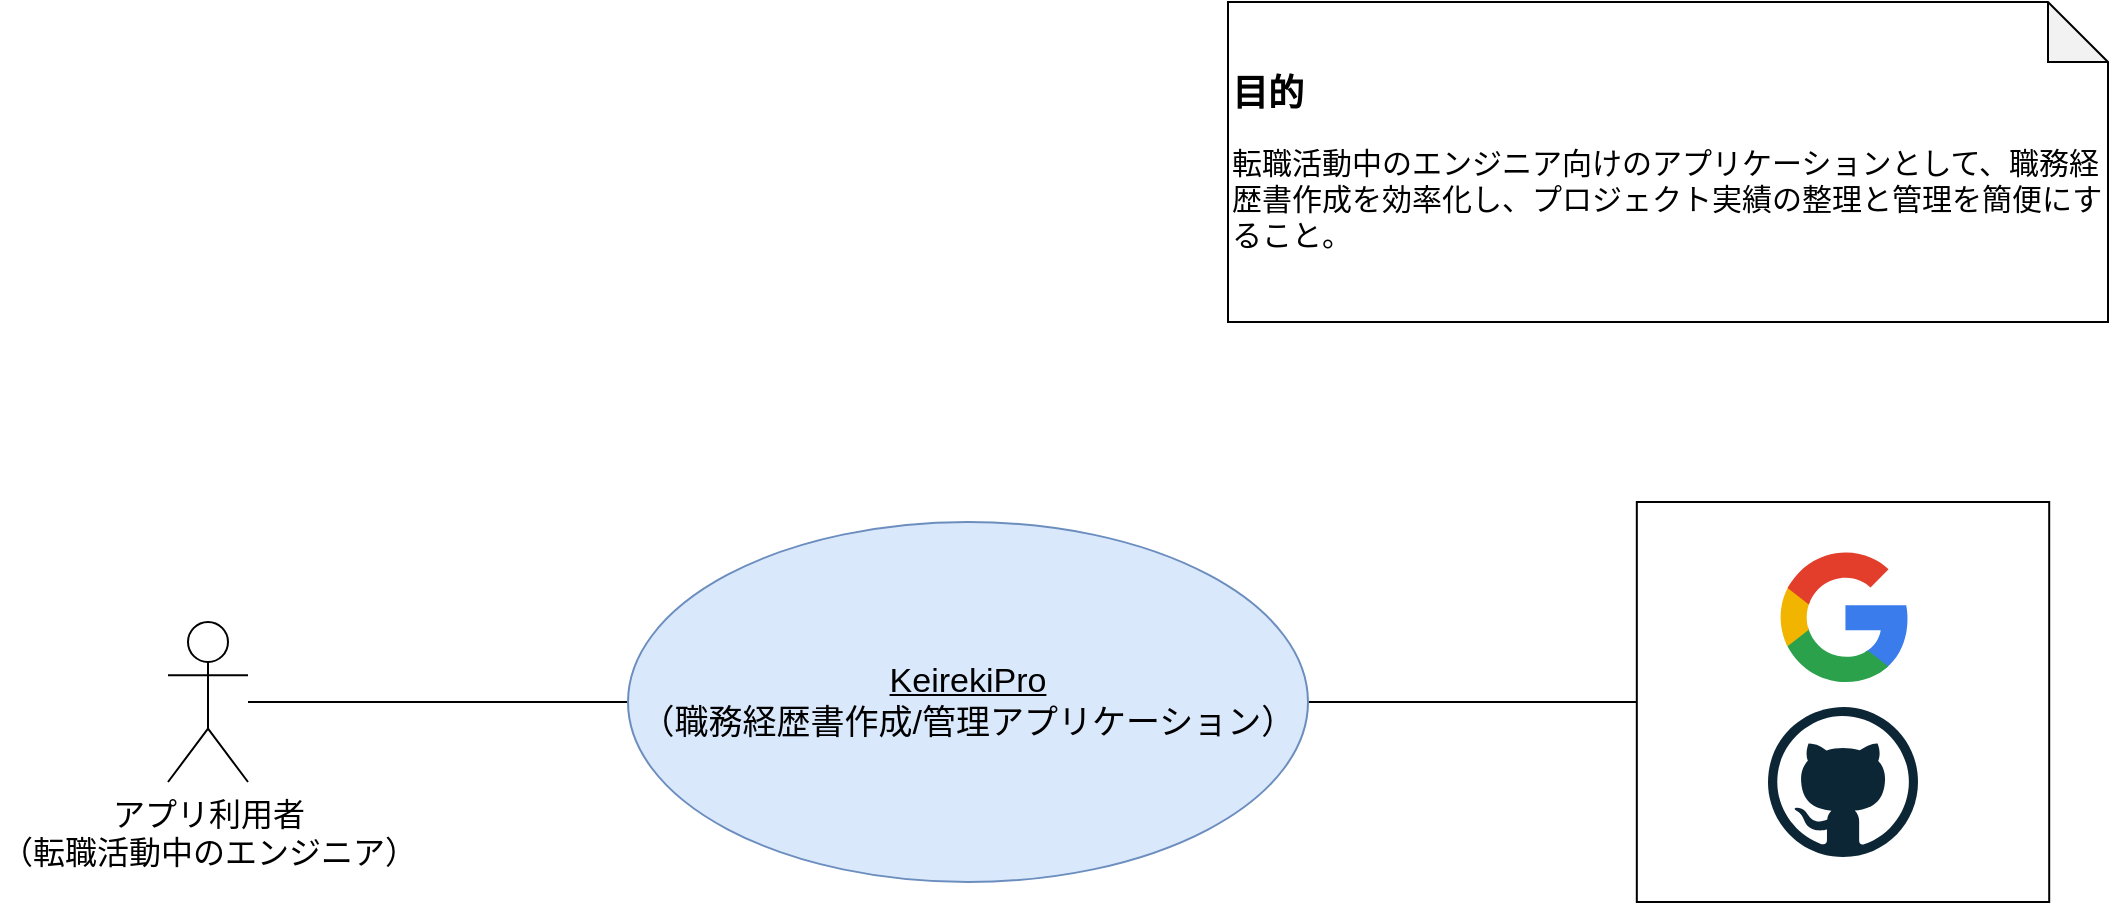 <mxfile version="25.0.2">
  <diagram name="ページ1" id="ulFcWuP56dGjDSRcW06h">
    <mxGraphModel dx="1434" dy="854" grid="1" gridSize="10" guides="1" tooltips="1" connect="1" arrows="1" fold="1" page="1" pageScale="1" pageWidth="1169" pageHeight="827" math="0" shadow="0">
      <root>
        <mxCell id="0" />
        <mxCell id="1" parent="0" />
        <mxCell id="nzXv2vHUnCRcOKkLt2oP-5" value="" style="group" vertex="1" connectable="0" parent="1">
          <mxGeometry x="130" y="120" width="970" height="400" as="geometry" />
        </mxCell>
        <mxCell id="nzXv2vHUnCRcOKkLt2oP-4" style="edgeStyle=orthogonalEdgeStyle;rounded=0;orthogonalLoop=1;jettySize=auto;html=1;entryX=0;entryY=0.5;entryDx=0;entryDy=0;endArrow=none;endFill=0;" edge="1" parent="nzXv2vHUnCRcOKkLt2oP-5" source="nzXv2vHUnCRcOKkLt2oP-1" target="nzXv2vHUnCRcOKkLt2oP-3">
          <mxGeometry relative="1" as="geometry" />
        </mxCell>
        <mxCell id="nzXv2vHUnCRcOKkLt2oP-1" value="&lt;font style=&quot;font-size: 16px;&quot;&gt;アプリ利用者&lt;br&gt;（転職活動中のエンジニア）&lt;/font&gt;" style="shape=umlActor;verticalLabelPosition=bottom;verticalAlign=top;html=1;outlineConnect=0;" vertex="1" parent="nzXv2vHUnCRcOKkLt2oP-5">
          <mxGeometry y="260" width="40" height="80" as="geometry" />
        </mxCell>
        <mxCell id="nzXv2vHUnCRcOKkLt2oP-2" value="&lt;b&gt;&lt;font style=&quot;&quot;&gt;&lt;font style=&quot;font-size: 18px;&quot;&gt;目的&lt;/font&gt;&lt;br&gt;&lt;br&gt;&lt;/font&gt;&lt;/b&gt;&lt;div&gt;&lt;font style=&quot;font-size: 15px;&quot;&gt;転職活動中のエンジニア向けのアプリケーションとして、職務経歴書作成を効率化し、プロジェクト実績の整理と管理を簡便にすること。&lt;/font&gt;&lt;b&gt;&lt;br&gt;&lt;/b&gt;&lt;/div&gt;" style="shape=note;whiteSpace=wrap;html=1;backgroundOutline=1;darkOpacity=0.05;align=left;" vertex="1" parent="nzXv2vHUnCRcOKkLt2oP-5">
          <mxGeometry x="530" y="-50" width="440" height="160" as="geometry" />
        </mxCell>
        <mxCell id="nzXv2vHUnCRcOKkLt2oP-10" style="edgeStyle=orthogonalEdgeStyle;rounded=0;orthogonalLoop=1;jettySize=auto;html=1;exitX=1;exitY=0.5;exitDx=0;exitDy=0;entryX=0;entryY=0.5;entryDx=0;entryDy=0;endArrow=none;endFill=0;" edge="1" parent="nzXv2vHUnCRcOKkLt2oP-5" source="nzXv2vHUnCRcOKkLt2oP-3" target="nzXv2vHUnCRcOKkLt2oP-9">
          <mxGeometry relative="1" as="geometry" />
        </mxCell>
        <mxCell id="nzXv2vHUnCRcOKkLt2oP-3" value="&lt;font style=&quot;font-size: 17px;&quot;&gt;&lt;u&gt;KeirekiPro&lt;/u&gt;&lt;br&gt;（職務経歴書作成/管理アプリケーション）&lt;/font&gt;" style="ellipse;whiteSpace=wrap;html=1;fillColor=#dae8fc;strokeColor=#6c8ebf;" vertex="1" parent="nzXv2vHUnCRcOKkLt2oP-5">
          <mxGeometry x="230" y="210" width="340" height="180" as="geometry" />
        </mxCell>
        <mxCell id="nzXv2vHUnCRcOKkLt2oP-9" value="" style="rounded=0;whiteSpace=wrap;html=1;fillColor=none;aspect=fixed;" vertex="1" parent="nzXv2vHUnCRcOKkLt2oP-5">
          <mxGeometry x="734.41" y="200" width="206.19" height="200" as="geometry" />
        </mxCell>
        <mxCell id="nzXv2vHUnCRcOKkLt2oP-7" value="" style="dashed=0;outlineConnect=0;html=1;align=center;labelPosition=center;verticalLabelPosition=bottom;verticalAlign=top;shape=mxgraph.weblogos.google" vertex="1" parent="nzXv2vHUnCRcOKkLt2oP-5">
          <mxGeometry x="804.9" y="222.5" width="65.2" height="69.4" as="geometry" />
        </mxCell>
        <mxCell id="nzXv2vHUnCRcOKkLt2oP-6" value="" style="dashed=0;outlineConnect=0;html=1;align=center;labelPosition=center;verticalLabelPosition=bottom;verticalAlign=top;shape=mxgraph.weblogos.github" vertex="1" parent="nzXv2vHUnCRcOKkLt2oP-5">
          <mxGeometry x="800" y="302.5" width="75" height="75" as="geometry" />
        </mxCell>
      </root>
    </mxGraphModel>
  </diagram>
</mxfile>
